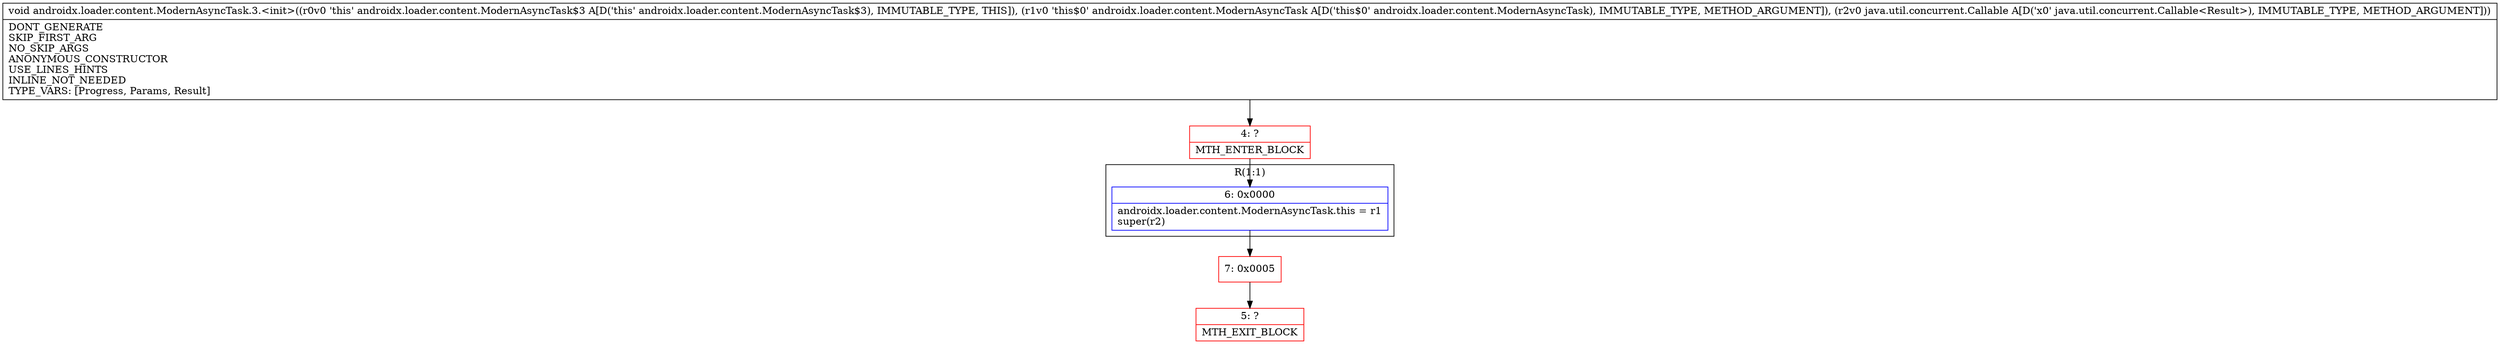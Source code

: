 digraph "CFG forandroidx.loader.content.ModernAsyncTask.3.\<init\>(Landroidx\/loader\/content\/ModernAsyncTask;Ljava\/util\/concurrent\/Callable;)V" {
subgraph cluster_Region_1363344296 {
label = "R(1:1)";
node [shape=record,color=blue];
Node_6 [shape=record,label="{6\:\ 0x0000|androidx.loader.content.ModernAsyncTask.this = r1\lsuper(r2)\l}"];
}
Node_4 [shape=record,color=red,label="{4\:\ ?|MTH_ENTER_BLOCK\l}"];
Node_7 [shape=record,color=red,label="{7\:\ 0x0005}"];
Node_5 [shape=record,color=red,label="{5\:\ ?|MTH_EXIT_BLOCK\l}"];
MethodNode[shape=record,label="{void androidx.loader.content.ModernAsyncTask.3.\<init\>((r0v0 'this' androidx.loader.content.ModernAsyncTask$3 A[D('this' androidx.loader.content.ModernAsyncTask$3), IMMUTABLE_TYPE, THIS]), (r1v0 'this$0' androidx.loader.content.ModernAsyncTask A[D('this$0' androidx.loader.content.ModernAsyncTask), IMMUTABLE_TYPE, METHOD_ARGUMENT]), (r2v0 java.util.concurrent.Callable A[D('x0' java.util.concurrent.Callable\<Result\>), IMMUTABLE_TYPE, METHOD_ARGUMENT]))  | DONT_GENERATE\lSKIP_FIRST_ARG\lNO_SKIP_ARGS\lANONYMOUS_CONSTRUCTOR\lUSE_LINES_HINTS\lINLINE_NOT_NEEDED\lTYPE_VARS: [Progress, Params, Result]\l}"];
MethodNode -> Node_4;Node_6 -> Node_7;
Node_4 -> Node_6;
Node_7 -> Node_5;
}

